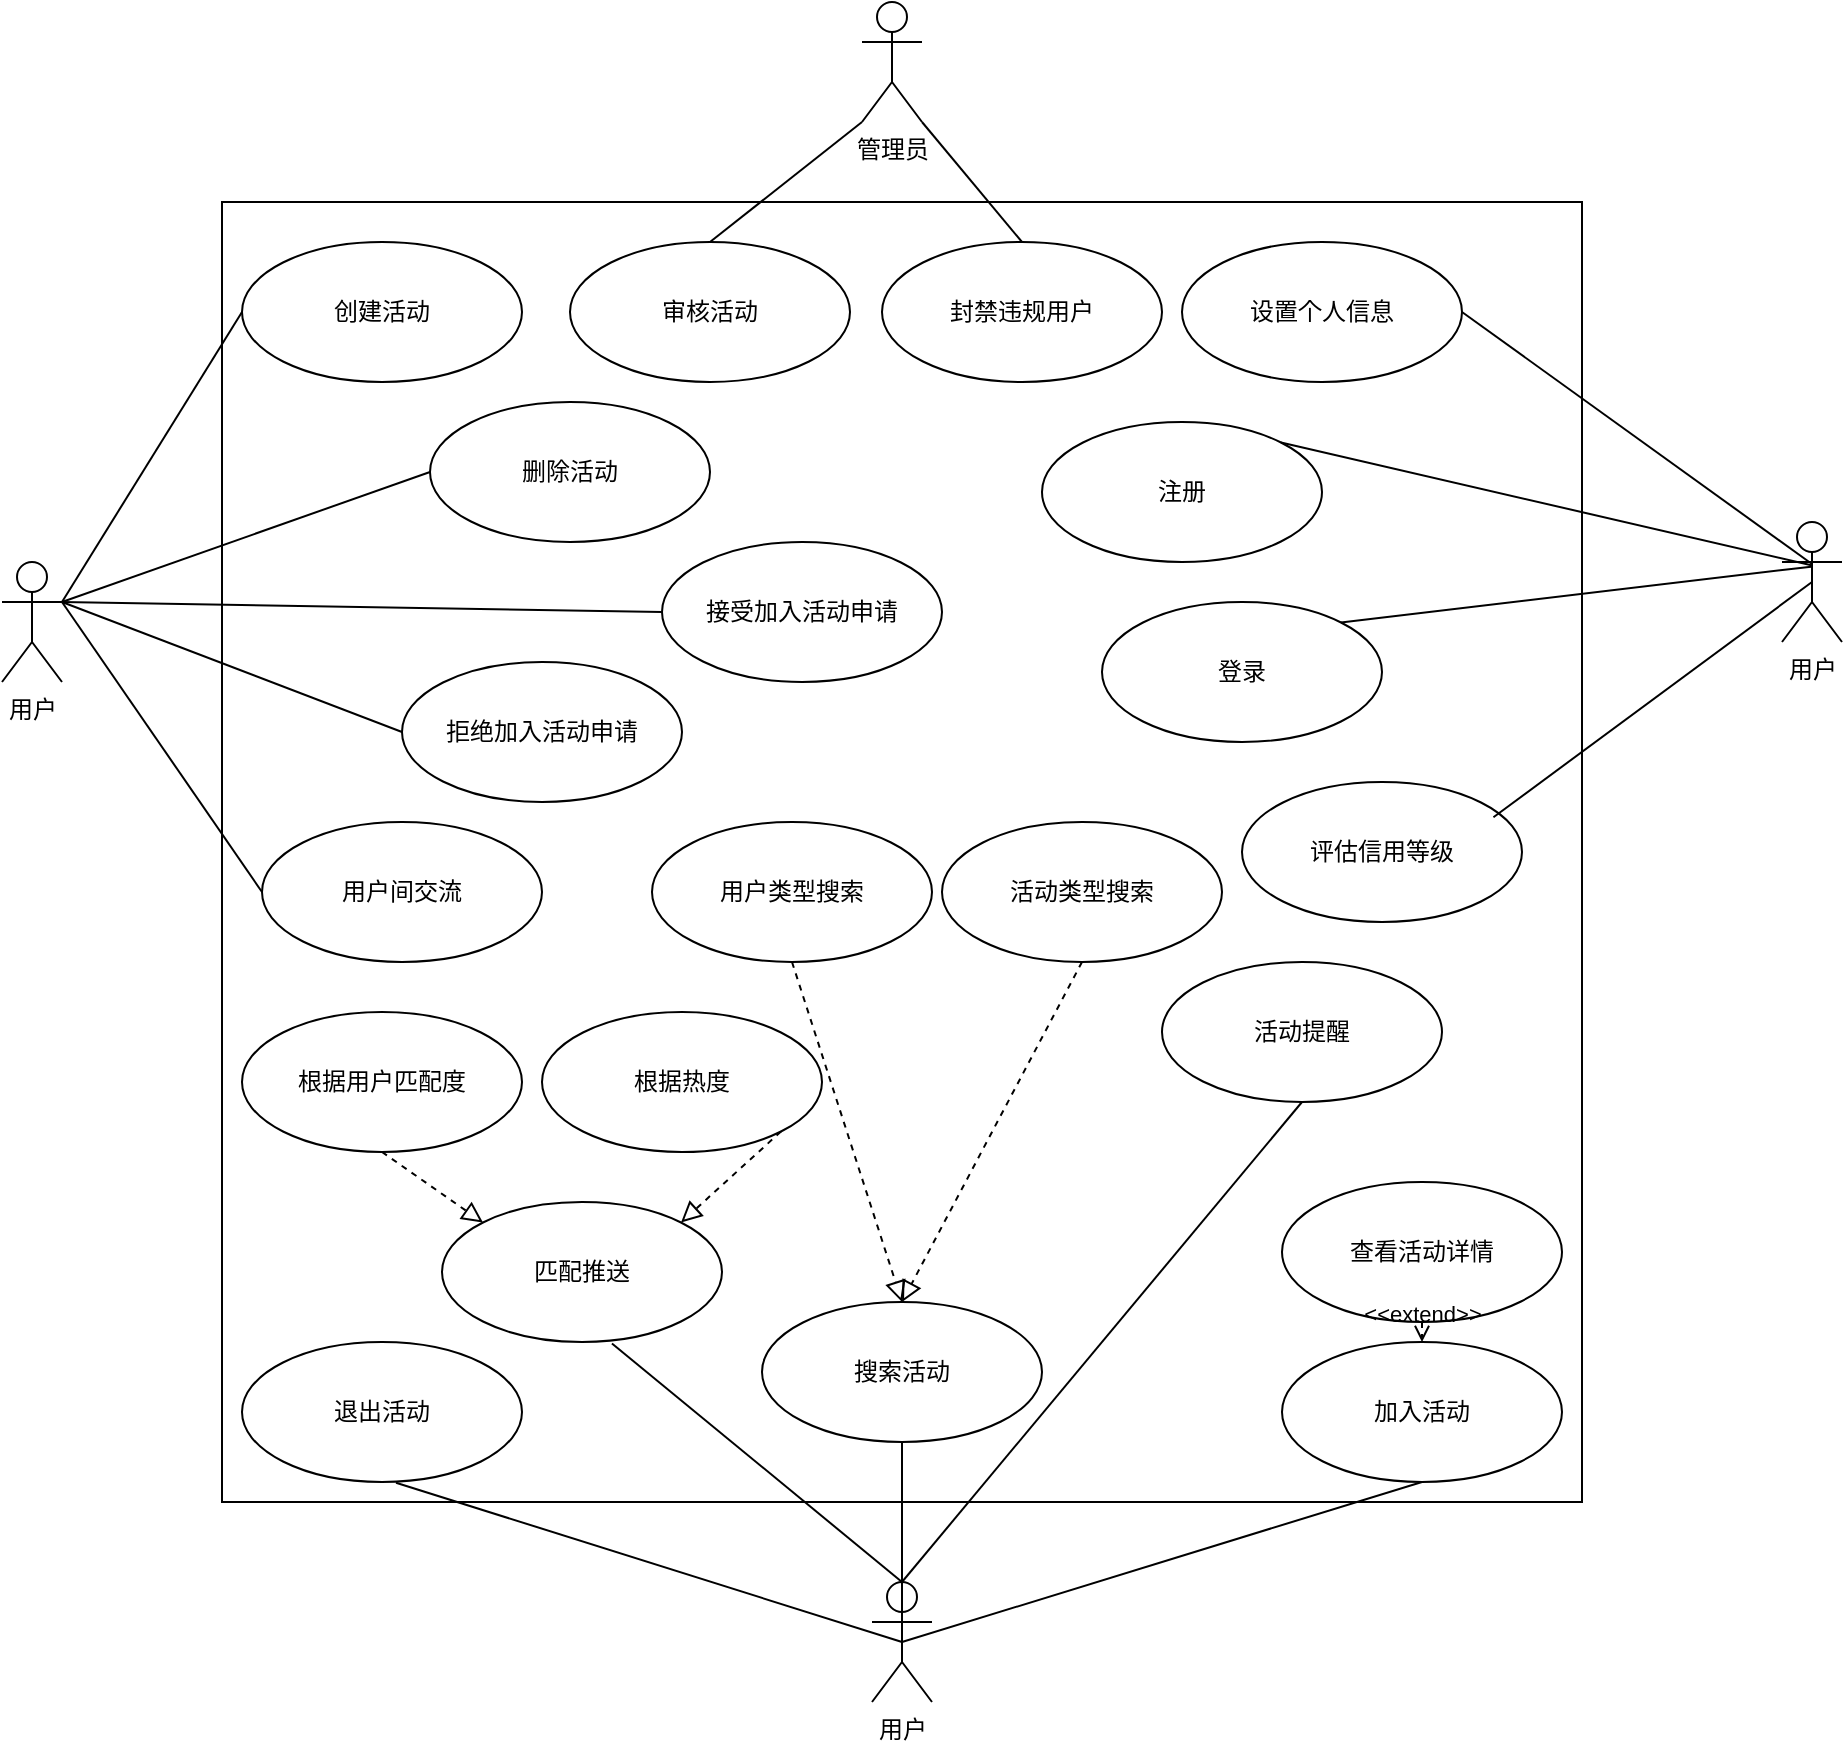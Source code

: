 <mxfile version="26.1.1">
  <diagram name="第 1 页" id="dIg31AuSRGhhQoN508RZ">
    <mxGraphModel dx="1516" dy="960" grid="1" gridSize="10" guides="1" tooltips="1" connect="1" arrows="1" fold="1" page="1" pageScale="1" pageWidth="827" pageHeight="1169" math="0" shadow="0">
      <root>
        <mxCell id="0" />
        <mxCell id="1" parent="0" />
        <mxCell id="SAo0T7gmhGIYfKUNf4ec-3" value="" style="html=1;whiteSpace=wrap;" parent="1" vertex="1">
          <mxGeometry x="170" y="110" width="680" height="650" as="geometry" />
        </mxCell>
        <mxCell id="SAo0T7gmhGIYfKUNf4ec-5" value="用户" style="shape=umlActor;verticalLabelPosition=bottom;verticalAlign=top;html=1;" parent="1" vertex="1">
          <mxGeometry x="950" y="270" width="30" height="60" as="geometry" />
        </mxCell>
        <mxCell id="SAo0T7gmhGIYfKUNf4ec-6" value="登录" style="ellipse;whiteSpace=wrap;html=1;" parent="1" vertex="1">
          <mxGeometry x="610" y="310" width="140" height="70" as="geometry" />
        </mxCell>
        <mxCell id="SAo0T7gmhGIYfKUNf4ec-7" value="加入活动" style="ellipse;whiteSpace=wrap;html=1;" parent="1" vertex="1">
          <mxGeometry x="700" y="680" width="140" height="70" as="geometry" />
        </mxCell>
        <mxCell id="SAo0T7gmhGIYfKUNf4ec-8" value="创建活动" style="ellipse;whiteSpace=wrap;html=1;" parent="1" vertex="1">
          <mxGeometry x="180" y="130" width="140" height="70" as="geometry" />
        </mxCell>
        <mxCell id="SAo0T7gmhGIYfKUNf4ec-9" value="评估信用等级" style="ellipse;whiteSpace=wrap;html=1;" parent="1" vertex="1">
          <mxGeometry x="680" y="400" width="140" height="70" as="geometry" />
        </mxCell>
        <mxCell id="6mHeDIkiS--_ZNNADFWJ-5" value="用户间交流" style="ellipse;whiteSpace=wrap;html=1;" parent="1" vertex="1">
          <mxGeometry x="190" y="420" width="140" height="70" as="geometry" />
        </mxCell>
        <mxCell id="6mHeDIkiS--_ZNNADFWJ-6" value="根据用户匹配度" style="ellipse;whiteSpace=wrap;html=1;" parent="1" vertex="1">
          <mxGeometry x="180" y="515" width="140" height="70" as="geometry" />
        </mxCell>
        <mxCell id="6mHeDIkiS--_ZNNADFWJ-7" value="活动类型搜索" style="ellipse;whiteSpace=wrap;html=1;" parent="1" vertex="1">
          <mxGeometry x="530" y="420" width="140" height="70" as="geometry" />
        </mxCell>
        <mxCell id="6mHeDIkiS--_ZNNADFWJ-8" value="匹配推送" style="ellipse;whiteSpace=wrap;html=1;" parent="1" vertex="1">
          <mxGeometry x="280" y="610" width="140" height="70" as="geometry" />
        </mxCell>
        <mxCell id="6mHeDIkiS--_ZNNADFWJ-9" value="活动提醒" style="ellipse;whiteSpace=wrap;html=1;" parent="1" vertex="1">
          <mxGeometry x="640" y="490" width="140" height="70" as="geometry" />
        </mxCell>
        <mxCell id="6mHeDIkiS--_ZNNADFWJ-17" value="用户类型搜索" style="ellipse;whiteSpace=wrap;html=1;" parent="1" vertex="1">
          <mxGeometry x="385" y="420" width="140" height="70" as="geometry" />
        </mxCell>
        <mxCell id="6mHeDIkiS--_ZNNADFWJ-18" value="注册" style="ellipse;whiteSpace=wrap;html=1;" parent="1" vertex="1">
          <mxGeometry x="580" y="220" width="140" height="70" as="geometry" />
        </mxCell>
        <mxCell id="6mHeDIkiS--_ZNNADFWJ-19" value="设置个人信息" style="ellipse;whiteSpace=wrap;html=1;" parent="1" vertex="1">
          <mxGeometry x="650" y="130" width="140" height="70" as="geometry" />
        </mxCell>
        <mxCell id="6mHeDIkiS--_ZNNADFWJ-21" value="用户" style="shape=umlActor;verticalLabelPosition=bottom;verticalAlign=top;html=1;" parent="1" vertex="1">
          <mxGeometry x="495" y="800" width="30" height="60" as="geometry" />
        </mxCell>
        <mxCell id="6mHeDIkiS--_ZNNADFWJ-27" value="" style="endArrow=none;html=1;rounded=0;entryX=0.486;entryY=0.372;entryDx=0;entryDy=0;entryPerimeter=0;exitX=1;exitY=0;exitDx=0;exitDy=0;" parent="1" source="SAo0T7gmhGIYfKUNf4ec-6" target="SAo0T7gmhGIYfKUNf4ec-5" edge="1">
          <mxGeometry width="50" height="50" relative="1" as="geometry">
            <mxPoint x="590" y="400" as="sourcePoint" />
            <mxPoint x="640" y="350" as="targetPoint" />
          </mxGeometry>
        </mxCell>
        <mxCell id="6mHeDIkiS--_ZNNADFWJ-28" value="" style="endArrow=none;html=1;rounded=0;exitX=1;exitY=0;exitDx=0;exitDy=0;entryX=0.506;entryY=0.362;entryDx=0;entryDy=0;entryPerimeter=0;" parent="1" source="6mHeDIkiS--_ZNNADFWJ-18" target="SAo0T7gmhGIYfKUNf4ec-5" edge="1">
          <mxGeometry width="50" height="50" relative="1" as="geometry">
            <mxPoint x="430" y="130" as="sourcePoint" />
            <mxPoint x="480" y="80" as="targetPoint" />
          </mxGeometry>
        </mxCell>
        <mxCell id="6mHeDIkiS--_ZNNADFWJ-31" value="搜索活动" style="ellipse;whiteSpace=wrap;html=1;" parent="1" vertex="1">
          <mxGeometry x="440" y="660" width="140" height="70" as="geometry" />
        </mxCell>
        <mxCell id="6mHeDIkiS--_ZNNADFWJ-46" value="" style="endArrow=none;html=1;rounded=0;entryX=0;entryY=0.5;entryDx=0;entryDy=0;exitX=1;exitY=0.333;exitDx=0;exitDy=0;exitPerimeter=0;" parent="1" source="6mHeDIkiS--_ZNNADFWJ-44" target="SAo0T7gmhGIYfKUNf4ec-8" edge="1">
          <mxGeometry width="50" height="50" relative="1" as="geometry">
            <mxPoint x="120" y="360" as="sourcePoint" />
            <mxPoint x="170" y="310" as="targetPoint" />
          </mxGeometry>
        </mxCell>
        <mxCell id="6mHeDIkiS--_ZNNADFWJ-48" value="退出活动" style="ellipse;whiteSpace=wrap;html=1;" parent="1" vertex="1">
          <mxGeometry x="180" y="680" width="140" height="70" as="geometry" />
        </mxCell>
        <mxCell id="6mHeDIkiS--_ZNNADFWJ-49" value="接受加入活动申请" style="ellipse;whiteSpace=wrap;html=1;" parent="1" vertex="1">
          <mxGeometry x="390" y="280" width="140" height="70" as="geometry" />
        </mxCell>
        <mxCell id="6mHeDIkiS--_ZNNADFWJ-51" value="拒绝加入活动申请" style="ellipse;whiteSpace=wrap;html=1;" parent="1" vertex="1">
          <mxGeometry x="260" y="340" width="140" height="70" as="geometry" />
        </mxCell>
        <mxCell id="6mHeDIkiS--_ZNNADFWJ-52" value="" style="endArrow=none;html=1;rounded=0;exitX=1;exitY=0.333;exitDx=0;exitDy=0;exitPerimeter=0;entryX=0;entryY=0.5;entryDx=0;entryDy=0;" parent="1" source="6mHeDIkiS--_ZNNADFWJ-44" target="6mHeDIkiS--_ZNNADFWJ-49" edge="1">
          <mxGeometry width="50" height="50" relative="1" as="geometry">
            <mxPoint x="120" y="340" as="sourcePoint" />
            <mxPoint x="170" y="290" as="targetPoint" />
          </mxGeometry>
        </mxCell>
        <mxCell id="6mHeDIkiS--_ZNNADFWJ-53" value="" style="endArrow=none;html=1;rounded=0;entryX=0;entryY=0.5;entryDx=0;entryDy=0;exitX=1;exitY=0.333;exitDx=0;exitDy=0;exitPerimeter=0;" parent="1" source="6mHeDIkiS--_ZNNADFWJ-44" target="6mHeDIkiS--_ZNNADFWJ-51" edge="1">
          <mxGeometry width="50" height="50" relative="1" as="geometry">
            <mxPoint x="80" y="290" as="sourcePoint" />
            <mxPoint x="170" y="360" as="targetPoint" />
          </mxGeometry>
        </mxCell>
        <mxCell id="6mHeDIkiS--_ZNNADFWJ-44" value="用户" style="shape=umlActor;verticalLabelPosition=bottom;verticalAlign=top;html=1;" parent="1" vertex="1">
          <mxGeometry x="60" y="290" width="30" height="60" as="geometry" />
        </mxCell>
        <mxCell id="6mHeDIkiS--_ZNNADFWJ-60" value="" style="endArrow=none;html=1;rounded=0;entryX=1;entryY=0.333;entryDx=0;entryDy=0;entryPerimeter=0;exitX=0;exitY=0.5;exitDx=0;exitDy=0;" parent="1" source="6mHeDIkiS--_ZNNADFWJ-5" target="6mHeDIkiS--_ZNNADFWJ-44" edge="1">
          <mxGeometry width="50" height="50" relative="1" as="geometry">
            <mxPoint x="60" y="290" as="sourcePoint" />
            <mxPoint x="110" y="240" as="targetPoint" />
          </mxGeometry>
        </mxCell>
        <mxCell id="6mHeDIkiS--_ZNNADFWJ-63" value="" style="endArrow=none;html=1;rounded=0;entryX=0.5;entryY=1;entryDx=0;entryDy=0;exitX=0.5;exitY=0;exitDx=0;exitDy=0;exitPerimeter=0;" parent="1" source="6mHeDIkiS--_ZNNADFWJ-21" target="6mHeDIkiS--_ZNNADFWJ-9" edge="1">
          <mxGeometry width="50" height="50" relative="1" as="geometry">
            <mxPoint x="515" y="470" as="sourcePoint" />
            <mxPoint x="530" y="430" as="targetPoint" />
          </mxGeometry>
        </mxCell>
        <mxCell id="6mHeDIkiS--_ZNNADFWJ-64" value="" style="endArrow=none;html=1;rounded=0;entryX=0.5;entryY=1;entryDx=0;entryDy=0;exitX=0.5;exitY=0.5;exitDx=0;exitDy=0;exitPerimeter=0;" parent="1" source="6mHeDIkiS--_ZNNADFWJ-21" target="SAo0T7gmhGIYfKUNf4ec-7" edge="1">
          <mxGeometry width="50" height="50" relative="1" as="geometry">
            <mxPoint x="590" y="850" as="sourcePoint" />
            <mxPoint x="640" y="800" as="targetPoint" />
          </mxGeometry>
        </mxCell>
        <mxCell id="6mHeDIkiS--_ZNNADFWJ-65" value="" style="endArrow=none;html=1;rounded=0;entryX=0.5;entryY=0.5;entryDx=0;entryDy=0;entryPerimeter=0;exitX=0.55;exitY=1.005;exitDx=0;exitDy=0;exitPerimeter=0;" parent="1" source="6mHeDIkiS--_ZNNADFWJ-48" target="6mHeDIkiS--_ZNNADFWJ-21" edge="1">
          <mxGeometry width="50" height="50" relative="1" as="geometry">
            <mxPoint x="330" y="880" as="sourcePoint" />
            <mxPoint x="380" y="830" as="targetPoint" />
          </mxGeometry>
        </mxCell>
        <mxCell id="6mHeDIkiS--_ZNNADFWJ-66" value="" style="endArrow=none;html=1;rounded=0;entryX=0.5;entryY=0.5;entryDx=0;entryDy=0;entryPerimeter=0;exitX=0.5;exitY=1;exitDx=0;exitDy=0;" parent="1" source="6mHeDIkiS--_ZNNADFWJ-31" target="6mHeDIkiS--_ZNNADFWJ-21" edge="1">
          <mxGeometry width="50" height="50" relative="1" as="geometry">
            <mxPoint x="620" y="870" as="sourcePoint" />
            <mxPoint x="670" y="820" as="targetPoint" />
          </mxGeometry>
        </mxCell>
        <mxCell id="6mHeDIkiS--_ZNNADFWJ-67" value="" style="endArrow=none;html=1;rounded=0;exitX=0.898;exitY=0.252;exitDx=0;exitDy=0;exitPerimeter=0;entryX=0.5;entryY=0.5;entryDx=0;entryDy=0;entryPerimeter=0;" parent="1" source="SAo0T7gmhGIYfKUNf4ec-9" target="SAo0T7gmhGIYfKUNf4ec-5" edge="1">
          <mxGeometry width="50" height="50" relative="1" as="geometry">
            <mxPoint x="700" y="520" as="sourcePoint" />
            <mxPoint x="960" y="160" as="targetPoint" />
          </mxGeometry>
        </mxCell>
        <mxCell id="6mHeDIkiS--_ZNNADFWJ-68" value="" style="endArrow=none;html=1;rounded=0;entryX=0.5;entryY=0.35;entryDx=0;entryDy=0;entryPerimeter=0;exitX=1;exitY=0.5;exitDx=0;exitDy=0;" parent="1" source="6mHeDIkiS--_ZNNADFWJ-19" target="SAo0T7gmhGIYfKUNf4ec-5" edge="1">
          <mxGeometry width="50" height="50" relative="1" as="geometry">
            <mxPoint x="510" y="140" as="sourcePoint" />
            <mxPoint x="560" y="90" as="targetPoint" />
          </mxGeometry>
        </mxCell>
        <mxCell id="6mHeDIkiS--_ZNNADFWJ-69" value="删除活动" style="ellipse;whiteSpace=wrap;html=1;" parent="1" vertex="1">
          <mxGeometry x="274" y="210" width="140" height="70" as="geometry" />
        </mxCell>
        <mxCell id="6mHeDIkiS--_ZNNADFWJ-70" value="" style="endArrow=none;html=1;rounded=0;entryX=1;entryY=0.333;entryDx=0;entryDy=0;entryPerimeter=0;exitX=0;exitY=0.5;exitDx=0;exitDy=0;" parent="1" source="6mHeDIkiS--_ZNNADFWJ-69" target="6mHeDIkiS--_ZNNADFWJ-44" edge="1">
          <mxGeometry width="50" height="50" relative="1" as="geometry">
            <mxPoint x="50" y="460" as="sourcePoint" />
            <mxPoint x="100" y="410" as="targetPoint" />
          </mxGeometry>
        </mxCell>
        <mxCell id="6mHeDIkiS--_ZNNADFWJ-72" value="" style="endArrow=block;startArrow=none;endFill=0;startFill=0;endSize=8;html=1;verticalAlign=bottom;dashed=1;labelBackgroundColor=none;rounded=0;entryX=0.5;entryY=0;entryDx=0;entryDy=0;exitX=0.5;exitY=1;exitDx=0;exitDy=0;" parent="1" source="6mHeDIkiS--_ZNNADFWJ-17" target="6mHeDIkiS--_ZNNADFWJ-31" edge="1">
          <mxGeometry width="160" relative="1" as="geometry">
            <mxPoint x="470" y="660" as="sourcePoint" />
            <mxPoint x="630" y="660" as="targetPoint" />
          </mxGeometry>
        </mxCell>
        <mxCell id="6mHeDIkiS--_ZNNADFWJ-73" value="" style="endArrow=block;startArrow=none;endFill=0;startFill=0;endSize=8;html=1;verticalAlign=bottom;dashed=1;labelBackgroundColor=none;rounded=0;exitX=0.5;exitY=1;exitDx=0;exitDy=0;entryX=0.5;entryY=0;entryDx=0;entryDy=0;" parent="1" source="6mHeDIkiS--_ZNNADFWJ-7" target="6mHeDIkiS--_ZNNADFWJ-31" edge="1">
          <mxGeometry width="160" relative="1" as="geometry">
            <mxPoint x="520" y="660" as="sourcePoint" />
            <mxPoint x="500" y="680" as="targetPoint" />
          </mxGeometry>
        </mxCell>
        <mxCell id="6AMmz0JQdBcwEtzWQx8X-1" value="" style="endArrow=none;html=1;rounded=0;entryX=0.607;entryY=1.01;entryDx=0;entryDy=0;entryPerimeter=0;" edge="1" parent="1" target="6mHeDIkiS--_ZNNADFWJ-8">
          <mxGeometry width="50" height="50" relative="1" as="geometry">
            <mxPoint x="510" y="800" as="sourcePoint" />
            <mxPoint x="270" y="650" as="targetPoint" />
          </mxGeometry>
        </mxCell>
        <mxCell id="6AMmz0JQdBcwEtzWQx8X-3" value="查看活动详情" style="ellipse;whiteSpace=wrap;html=1;" vertex="1" parent="1">
          <mxGeometry x="700" y="600" width="140" height="70" as="geometry" />
        </mxCell>
        <mxCell id="6AMmz0JQdBcwEtzWQx8X-5" value="&amp;lt;&amp;lt;extend&amp;gt;&amp;gt;" style="html=1;verticalAlign=bottom;labelBackgroundColor=none;endArrow=open;endFill=0;dashed=1;rounded=0;entryX=0.5;entryY=0;entryDx=0;entryDy=0;exitX=0.5;exitY=1;exitDx=0;exitDy=0;" edge="1" parent="1" source="6AMmz0JQdBcwEtzWQx8X-3" target="SAo0T7gmhGIYfKUNf4ec-7">
          <mxGeometry width="160" relative="1" as="geometry">
            <mxPoint x="920" y="670" as="sourcePoint" />
            <mxPoint x="1080" y="670" as="targetPoint" />
          </mxGeometry>
        </mxCell>
        <mxCell id="6AMmz0JQdBcwEtzWQx8X-6" value="" style="endArrow=block;startArrow=none;endFill=0;startFill=0;endSize=8;html=1;verticalAlign=bottom;dashed=1;labelBackgroundColor=none;rounded=0;entryX=0;entryY=0;entryDx=0;entryDy=0;exitX=0.5;exitY=1;exitDx=0;exitDy=0;" edge="1" parent="1" source="6mHeDIkiS--_ZNNADFWJ-6" target="6mHeDIkiS--_ZNNADFWJ-8">
          <mxGeometry width="160" relative="1" as="geometry">
            <mxPoint x="90" y="620" as="sourcePoint" />
            <mxPoint x="250" y="620" as="targetPoint" />
          </mxGeometry>
        </mxCell>
        <mxCell id="6AMmz0JQdBcwEtzWQx8X-7" value="根据热度" style="ellipse;whiteSpace=wrap;html=1;" vertex="1" parent="1">
          <mxGeometry x="330" y="515" width="140" height="70" as="geometry" />
        </mxCell>
        <mxCell id="6AMmz0JQdBcwEtzWQx8X-8" value="" style="endArrow=block;startArrow=none;endFill=0;startFill=0;endSize=8;html=1;verticalAlign=bottom;dashed=1;labelBackgroundColor=none;rounded=0;entryX=1;entryY=0;entryDx=0;entryDy=0;exitX=1;exitY=1;exitDx=0;exitDy=0;" edge="1" parent="1" source="6AMmz0JQdBcwEtzWQx8X-7" target="6mHeDIkiS--_ZNNADFWJ-8">
          <mxGeometry width="160" relative="1" as="geometry">
            <mxPoint x="350" y="600" as="sourcePoint" />
            <mxPoint x="510" y="600" as="targetPoint" />
          </mxGeometry>
        </mxCell>
        <mxCell id="6AMmz0JQdBcwEtzWQx8X-9" value="管理员" style="shape=umlActor;verticalLabelPosition=bottom;verticalAlign=top;html=1;" vertex="1" parent="1">
          <mxGeometry x="490" y="10" width="30" height="60" as="geometry" />
        </mxCell>
        <mxCell id="6AMmz0JQdBcwEtzWQx8X-10" value="审核活动" style="ellipse;whiteSpace=wrap;html=1;" vertex="1" parent="1">
          <mxGeometry x="344" y="130" width="140" height="70" as="geometry" />
        </mxCell>
        <mxCell id="6AMmz0JQdBcwEtzWQx8X-11" value="封禁违规用户" style="ellipse;whiteSpace=wrap;html=1;" vertex="1" parent="1">
          <mxGeometry x="500" y="130" width="140" height="70" as="geometry" />
        </mxCell>
        <mxCell id="6AMmz0JQdBcwEtzWQx8X-12" value="" style="endArrow=none;html=1;rounded=0;entryX=0;entryY=1;entryDx=0;entryDy=0;entryPerimeter=0;exitX=0.5;exitY=0;exitDx=0;exitDy=0;" edge="1" parent="1" source="6AMmz0JQdBcwEtzWQx8X-10" target="6AMmz0JQdBcwEtzWQx8X-9">
          <mxGeometry width="50" height="50" relative="1" as="geometry">
            <mxPoint x="430" y="130" as="sourcePoint" />
            <mxPoint x="480" y="80" as="targetPoint" />
          </mxGeometry>
        </mxCell>
        <mxCell id="6AMmz0JQdBcwEtzWQx8X-13" value="" style="endArrow=none;html=1;rounded=0;entryX=1;entryY=1;entryDx=0;entryDy=0;entryPerimeter=0;exitX=0.5;exitY=0;exitDx=0;exitDy=0;" edge="1" parent="1" source="6AMmz0JQdBcwEtzWQx8X-11" target="6AMmz0JQdBcwEtzWQx8X-9">
          <mxGeometry width="50" height="50" relative="1" as="geometry">
            <mxPoint x="580" y="140" as="sourcePoint" />
            <mxPoint x="630" y="90" as="targetPoint" />
          </mxGeometry>
        </mxCell>
      </root>
    </mxGraphModel>
  </diagram>
</mxfile>
